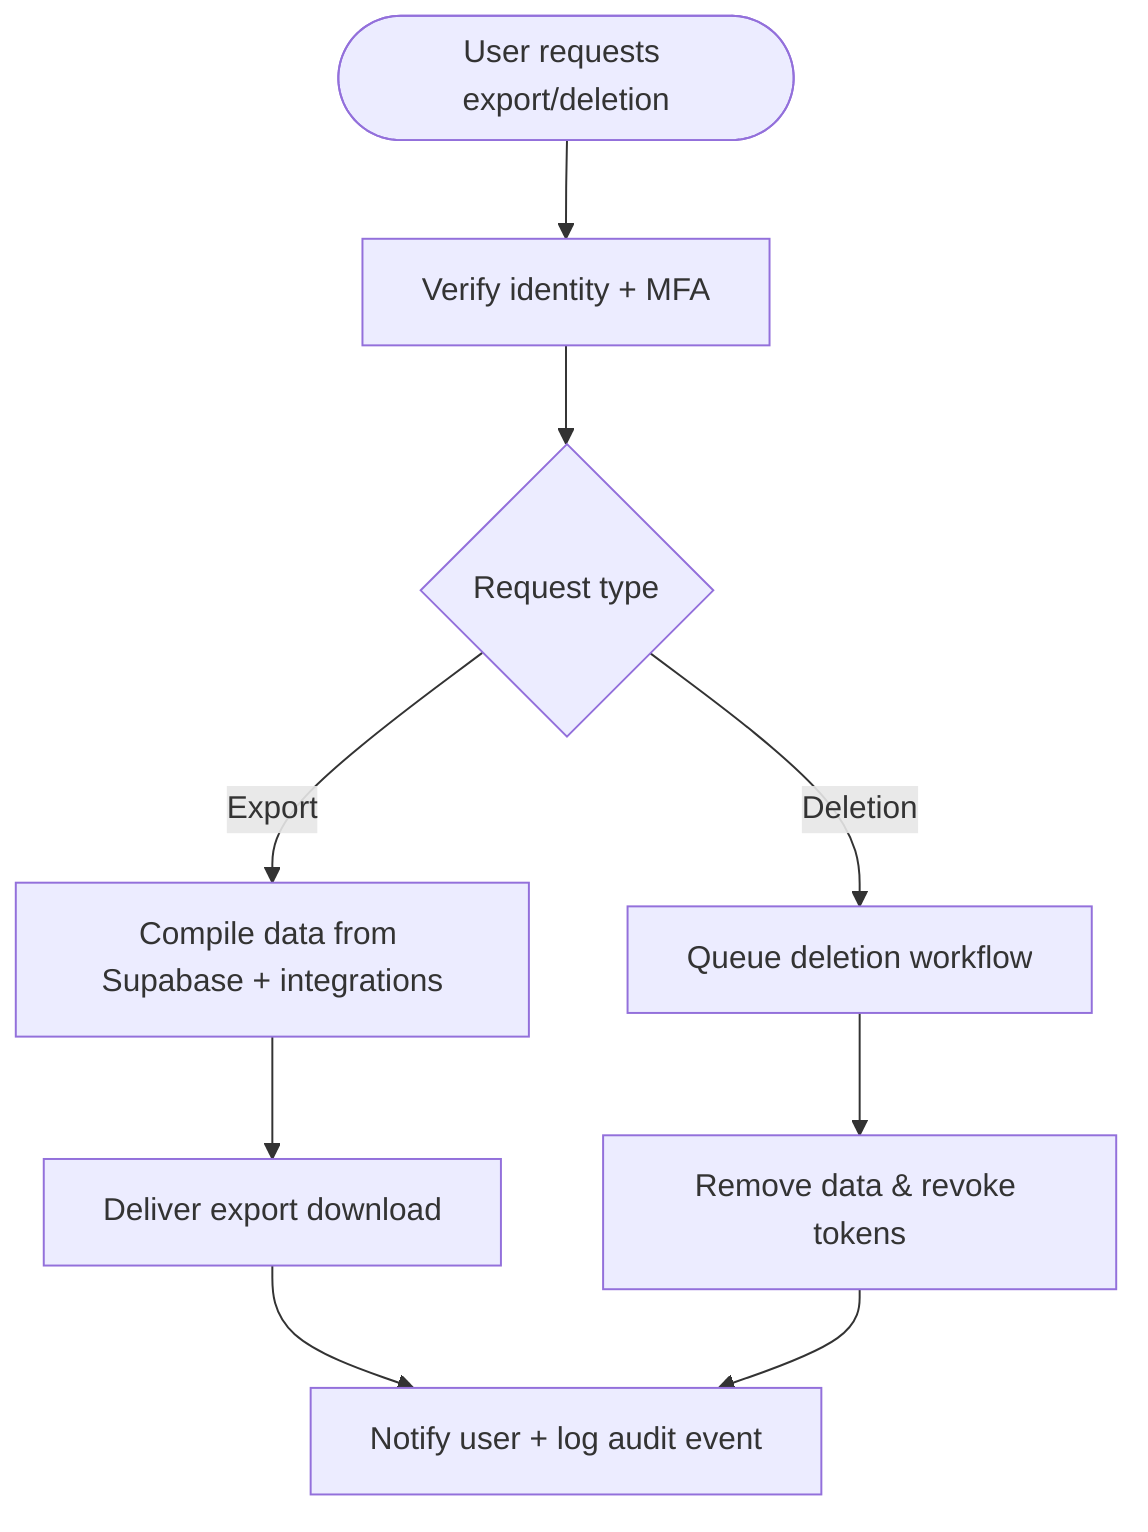 flowchart TD
    request([User requests export/deletion])
    verify[Verify identity + MFA]
    route{Request type}
    export[Compile data from Supabase + integrations]
    deliver[Deliver export download]
    delete[Queue deletion workflow]
    notify[Notify user + log audit event]
    purge[Remove data & revoke tokens]
    request --> verify --> route
    route -->|Export| export --> deliver --> notify
    route -->|Deletion| delete --> purge --> notify